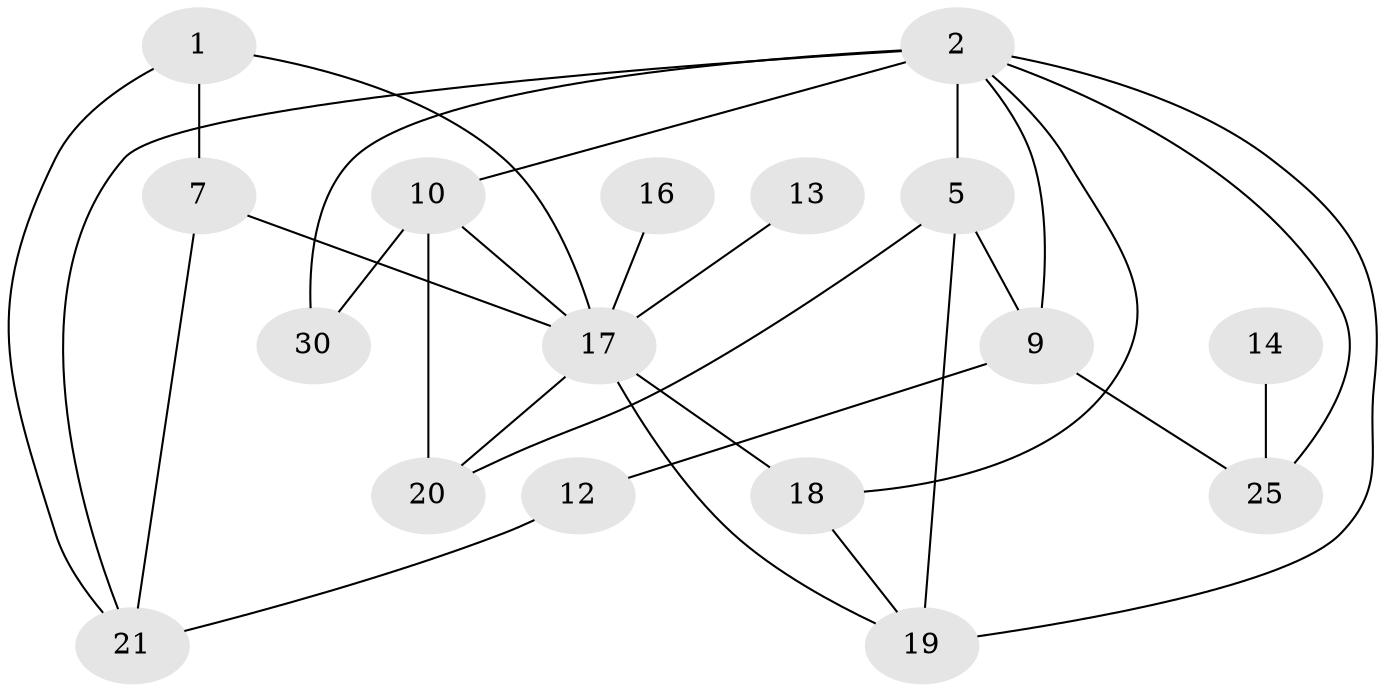 // original degree distribution, {2: 0.2540983606557377, 0: 0.12295081967213115, 1: 0.32786885245901637, 5: 0.00819672131147541, 3: 0.1721311475409836, 4: 0.10655737704918032, 6: 0.00819672131147541}
// Generated by graph-tools (version 1.1) at 2025/48/03/04/25 22:48:23]
// undirected, 17 vertices, 29 edges
graph export_dot {
  node [color=gray90,style=filled];
  1;
  2;
  5;
  7;
  9;
  10;
  12;
  13;
  14;
  16;
  17;
  18;
  19;
  20;
  21;
  25;
  30;
  1 -- 7 [weight=1.0];
  1 -- 17 [weight=1.0];
  1 -- 21 [weight=1.0];
  2 -- 5 [weight=2.0];
  2 -- 9 [weight=1.0];
  2 -- 10 [weight=1.0];
  2 -- 18 [weight=1.0];
  2 -- 19 [weight=1.0];
  2 -- 21 [weight=1.0];
  2 -- 25 [weight=1.0];
  2 -- 30 [weight=1.0];
  5 -- 9 [weight=2.0];
  5 -- 19 [weight=3.0];
  5 -- 20 [weight=1.0];
  7 -- 17 [weight=1.0];
  7 -- 21 [weight=1.0];
  9 -- 12 [weight=3.0];
  9 -- 25 [weight=1.0];
  10 -- 17 [weight=1.0];
  10 -- 20 [weight=2.0];
  10 -- 30 [weight=1.0];
  12 -- 21 [weight=1.0];
  13 -- 17 [weight=1.0];
  14 -- 25 [weight=2.0];
  16 -- 17 [weight=1.0];
  17 -- 18 [weight=1.0];
  17 -- 19 [weight=1.0];
  17 -- 20 [weight=1.0];
  18 -- 19 [weight=1.0];
}
